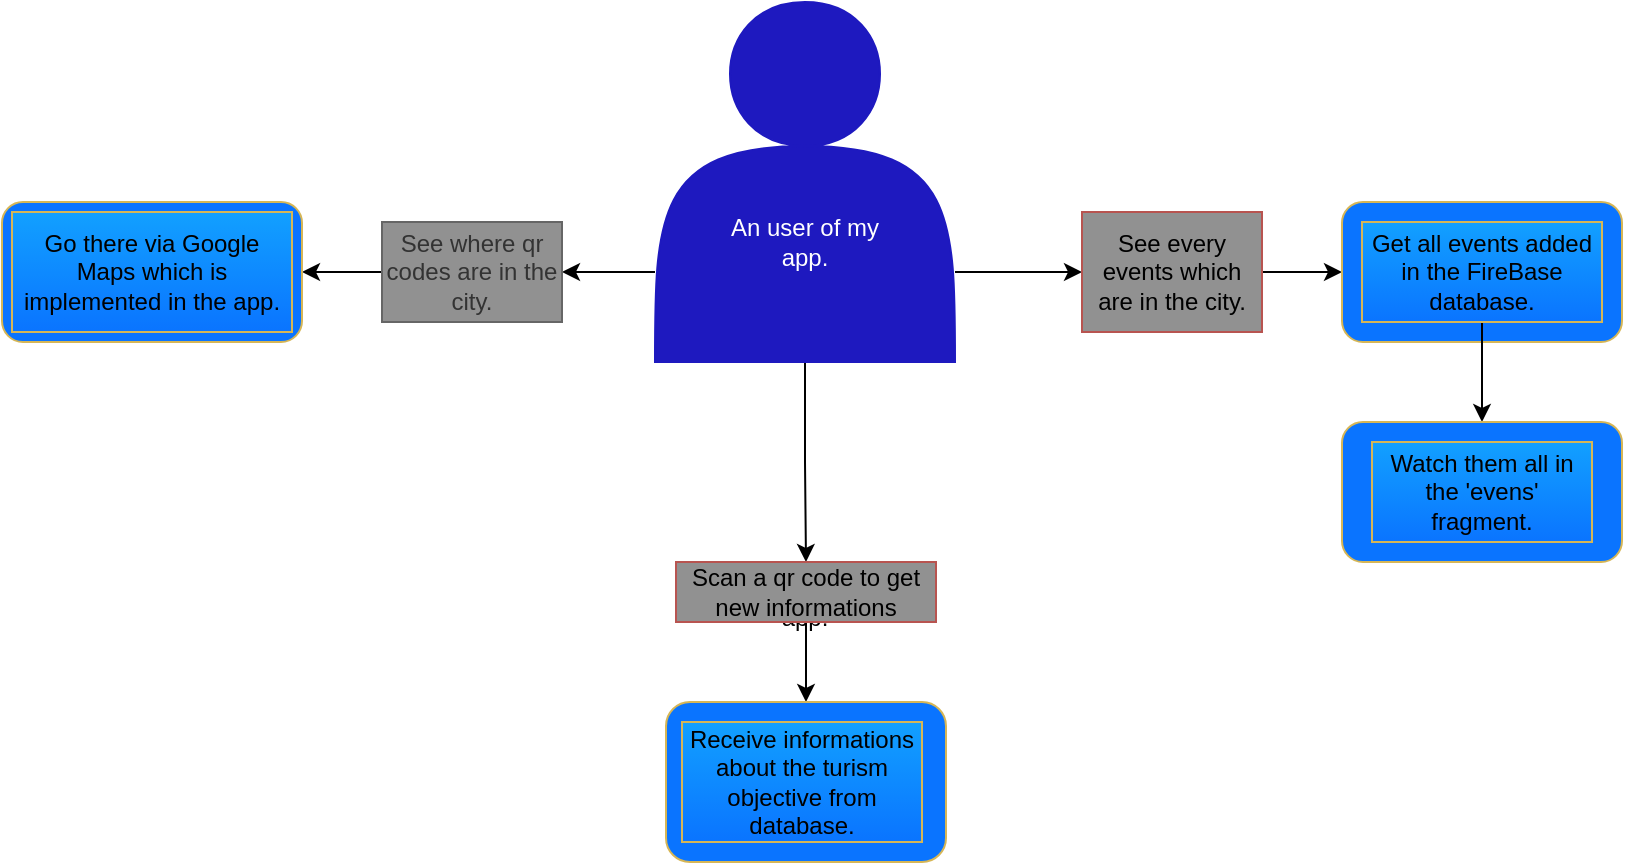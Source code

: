 <mxfile version="12.3.9" type="device" pages="1"><diagram id="aj7ecGgVb4MHfWCqmCuu" name="Page-1"><mxGraphModel dx="1038" dy="580" grid="1" gridSize="10" guides="1" tooltips="1" connect="1" arrows="1" fold="1" page="1" pageScale="1" pageWidth="827" pageHeight="1169" math="0" shadow="0"><root><mxCell id="0"/><mxCell id="1" parent="0"/><mxCell id="uIlGiCpfv0Kwr_kYf7gM-11" style="edgeStyle=orthogonalEdgeStyle;rounded=0;orthogonalLoop=1;jettySize=auto;html=1;exitX=0;exitY=0.75;exitDx=0;exitDy=0;" parent="1" source="uIlGiCpfv0Kwr_kYf7gM-2" target="uIlGiCpfv0Kwr_kYf7gM-12" edge="1"><mxGeometry relative="1" as="geometry"><mxPoint x="250" y="185" as="targetPoint"/></mxGeometry></mxCell><mxCell id="uIlGiCpfv0Kwr_kYf7gM-16" style="edgeStyle=orthogonalEdgeStyle;rounded=0;orthogonalLoop=1;jettySize=auto;html=1;exitX=1;exitY=0.75;exitDx=0;exitDy=0;" parent="1" source="uIlGiCpfv0Kwr_kYf7gM-2" edge="1"><mxGeometry relative="1" as="geometry"><mxPoint x="540" y="185" as="targetPoint"/></mxGeometry></mxCell><mxCell id="uIlGiCpfv0Kwr_kYf7gM-34" value="" style="edgeStyle=orthogonalEdgeStyle;rounded=0;orthogonalLoop=1;jettySize=auto;html=1;entryX=0.5;entryY=0;entryDx=0;entryDy=0;" parent="1" source="uIlGiCpfv0Kwr_kYf7gM-2" target="uIlGiCpfv0Kwr_kYf7gM-6" edge="1"><mxGeometry relative="1" as="geometry"/></mxCell><mxCell id="uIlGiCpfv0Kwr_kYf7gM-2" value="" style="shape=actor;whiteSpace=wrap;html=1;fillColor=#1E19BF;strokeColor=#1E19BF;" parent="1" vertex="1"><mxGeometry x="326.5" y="50" width="150" height="180" as="geometry"/></mxCell><mxCell id="uIlGiCpfv0Kwr_kYf7gM-3" value="An user of my app." style="text;html=1;align=center;verticalAlign=middle;whiteSpace=wrap;rounded=0;fontColor=#FFFFFF;" parent="1" vertex="1"><mxGeometry x="360" y="120" width="83" height="100" as="geometry"/></mxCell><mxCell id="uIlGiCpfv0Kwr_kYf7gM-31" value="An user of my app." style="text;html=1;strokeColor=none;fillColor=none;align=center;verticalAlign=middle;whiteSpace=wrap;rounded=0;" parent="1" vertex="1"><mxGeometry x="360" y="300" width="83" height="100" as="geometry"/></mxCell><mxCell id="uIlGiCpfv0Kwr_kYf7gM-9" value="" style="edgeStyle=orthogonalEdgeStyle;rounded=0;orthogonalLoop=1;jettySize=auto;html=1;" parent="1" source="uIlGiCpfv0Kwr_kYf7gM-6" target="uIlGiCpfv0Kwr_kYf7gM-7" edge="1"><mxGeometry relative="1" as="geometry"/></mxCell><mxCell id="uIlGiCpfv0Kwr_kYf7gM-6" value="Scan a qr code to get new informations" style="text;html=1;strokeColor=#b85450;fillColor=#919191;align=center;verticalAlign=middle;whiteSpace=wrap;rounded=0;" parent="1" vertex="1"><mxGeometry x="337" y="330" width="130" height="30" as="geometry"/></mxCell><mxCell id="uIlGiCpfv0Kwr_kYf7gM-7" value="" style="rounded=1;whiteSpace=wrap;html=1;fillColor=#0A74FF;strokeColor=#d6b656;gradientColor=none;gradientDirection=north;" parent="1" vertex="1"><mxGeometry x="332" y="400" width="140" height="80" as="geometry"/></mxCell><mxCell id="uIlGiCpfv0Kwr_kYf7gM-10" value="Receive informations about the turism objective from database." style="text;html=1;strokeColor=#d6b656;fillColor=#0A74FF;align=center;verticalAlign=middle;whiteSpace=wrap;rounded=0;gradientColor=#12A0FF;gradientDirection=north;" parent="1" vertex="1"><mxGeometry x="340" y="410" width="120" height="60" as="geometry"/></mxCell><mxCell id="uIlGiCpfv0Kwr_kYf7gM-38" style="edgeStyle=orthogonalEdgeStyle;rounded=0;orthogonalLoop=1;jettySize=auto;html=1;exitX=0;exitY=0.5;exitDx=0;exitDy=0;entryX=1;entryY=0.5;entryDx=0;entryDy=0;fontColor=#FFFFFF;" parent="1" source="uIlGiCpfv0Kwr_kYf7gM-12" target="uIlGiCpfv0Kwr_kYf7gM-13" edge="1"><mxGeometry relative="1" as="geometry"/></mxCell><mxCell id="uIlGiCpfv0Kwr_kYf7gM-12" value="See where qr codes are in the city." style="text;html=1;strokeColor=#666666;fillColor=#919191;align=center;verticalAlign=middle;whiteSpace=wrap;rounded=0;fontColor=#333333;" parent="1" vertex="1"><mxGeometry x="190" y="160" width="90" height="50" as="geometry"/></mxCell><mxCell id="uIlGiCpfv0Kwr_kYf7gM-13" value="" style="rounded=1;whiteSpace=wrap;html=1;fillColor=#0A74FF;strokeColor=#d6b656;" parent="1" vertex="1"><mxGeometry y="150" width="150" height="70" as="geometry"/></mxCell><mxCell id="uIlGiCpfv0Kwr_kYf7gM-14" value="Go there via Google Maps which is implemented in the app." style="text;html=1;strokeColor=#d6b656;fillColor=#0A74FF;align=center;verticalAlign=middle;whiteSpace=wrap;rounded=0;gradientColor=#12A0FF;gradientDirection=north;" parent="1" vertex="1"><mxGeometry x="5" y="155" width="140" height="60" as="geometry"/></mxCell><mxCell id="uIlGiCpfv0Kwr_kYf7gM-19" value="" style="edgeStyle=orthogonalEdgeStyle;rounded=0;orthogonalLoop=1;jettySize=auto;html=1;" parent="1" source="uIlGiCpfv0Kwr_kYf7gM-17" target="uIlGiCpfv0Kwr_kYf7gM-18" edge="1"><mxGeometry relative="1" as="geometry"/></mxCell><mxCell id="uIlGiCpfv0Kwr_kYf7gM-17" value="See every events which are in the city." style="text;html=1;strokeColor=#b85450;fillColor=#919191;align=center;verticalAlign=middle;whiteSpace=wrap;rounded=0;" parent="1" vertex="1"><mxGeometry x="540" y="155" width="90" height="60" as="geometry"/></mxCell><mxCell id="uIlGiCpfv0Kwr_kYf7gM-18" value="" style="rounded=1;whiteSpace=wrap;html=1;fillColor=#0A74FF;strokeColor=#d6b656;" parent="1" vertex="1"><mxGeometry x="670" y="150" width="140" height="70" as="geometry"/></mxCell><mxCell id="uIlGiCpfv0Kwr_kYf7gM-24" value="" style="edgeStyle=orthogonalEdgeStyle;rounded=0;orthogonalLoop=1;jettySize=auto;html=1;" parent="1" source="uIlGiCpfv0Kwr_kYf7gM-21" target="uIlGiCpfv0Kwr_kYf7gM-23" edge="1"><mxGeometry relative="1" as="geometry"/></mxCell><mxCell id="uIlGiCpfv0Kwr_kYf7gM-21" value="Get all events added in the FireBase database." style="text;html=1;strokeColor=#d6b656;fillColor=#0A74FF;align=center;verticalAlign=middle;whiteSpace=wrap;rounded=0;gradientColor=#12A0FF;gradientDirection=north;" parent="1" vertex="1"><mxGeometry x="680" y="160" width="120" height="50" as="geometry"/></mxCell><mxCell id="uIlGiCpfv0Kwr_kYf7gM-23" value="" style="rounded=1;whiteSpace=wrap;html=1;fillColor=#0A74FF;strokeColor=#d6b656;" parent="1" vertex="1"><mxGeometry x="670" y="260" width="140" height="70" as="geometry"/></mxCell><mxCell id="uIlGiCpfv0Kwr_kYf7gM-25" value="Watch them all in the 'evens' fragment." style="text;html=1;strokeColor=#d6b656;fillColor=#0A74FF;align=center;verticalAlign=middle;whiteSpace=wrap;rounded=0;gradientColor=#12A0FF;gradientDirection=north;" parent="1" vertex="1"><mxGeometry x="685" y="270" width="110" height="50" as="geometry"/></mxCell></root></mxGraphModel></diagram></mxfile>